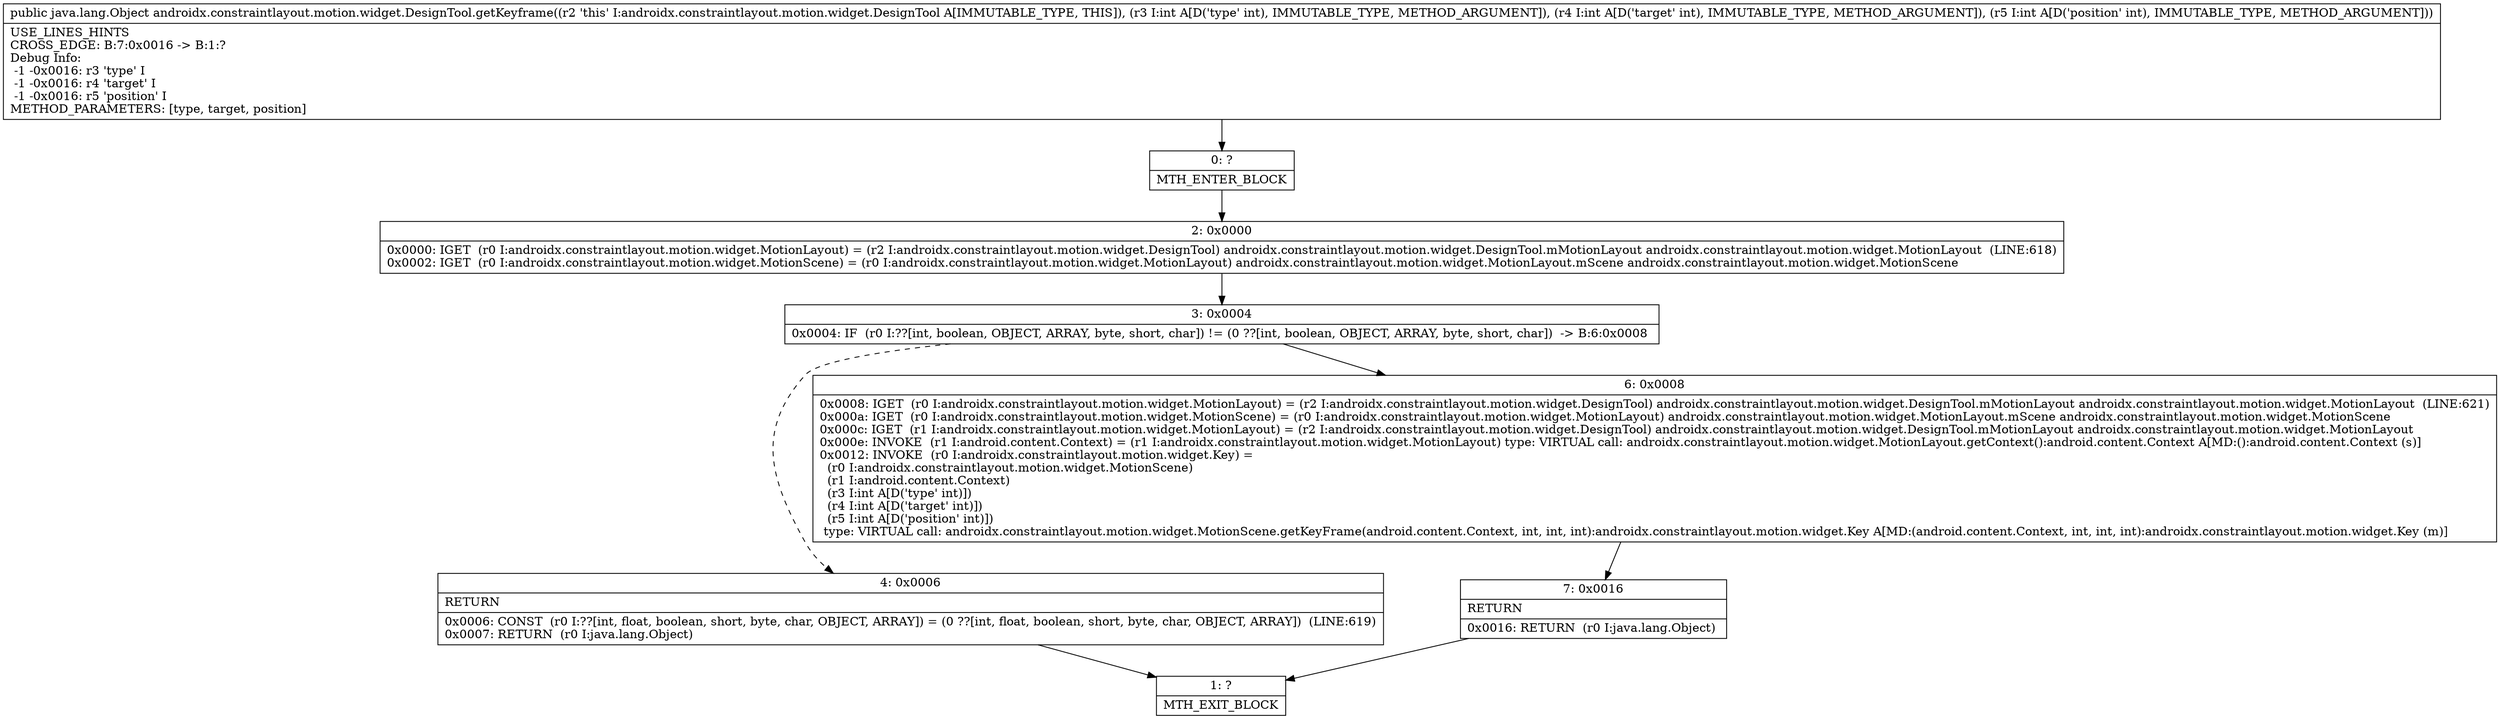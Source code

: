 digraph "CFG forandroidx.constraintlayout.motion.widget.DesignTool.getKeyframe(III)Ljava\/lang\/Object;" {
Node_0 [shape=record,label="{0\:\ ?|MTH_ENTER_BLOCK\l}"];
Node_2 [shape=record,label="{2\:\ 0x0000|0x0000: IGET  (r0 I:androidx.constraintlayout.motion.widget.MotionLayout) = (r2 I:androidx.constraintlayout.motion.widget.DesignTool) androidx.constraintlayout.motion.widget.DesignTool.mMotionLayout androidx.constraintlayout.motion.widget.MotionLayout  (LINE:618)\l0x0002: IGET  (r0 I:androidx.constraintlayout.motion.widget.MotionScene) = (r0 I:androidx.constraintlayout.motion.widget.MotionLayout) androidx.constraintlayout.motion.widget.MotionLayout.mScene androidx.constraintlayout.motion.widget.MotionScene \l}"];
Node_3 [shape=record,label="{3\:\ 0x0004|0x0004: IF  (r0 I:??[int, boolean, OBJECT, ARRAY, byte, short, char]) != (0 ??[int, boolean, OBJECT, ARRAY, byte, short, char])  \-\> B:6:0x0008 \l}"];
Node_4 [shape=record,label="{4\:\ 0x0006|RETURN\l|0x0006: CONST  (r0 I:??[int, float, boolean, short, byte, char, OBJECT, ARRAY]) = (0 ??[int, float, boolean, short, byte, char, OBJECT, ARRAY])  (LINE:619)\l0x0007: RETURN  (r0 I:java.lang.Object) \l}"];
Node_1 [shape=record,label="{1\:\ ?|MTH_EXIT_BLOCK\l}"];
Node_6 [shape=record,label="{6\:\ 0x0008|0x0008: IGET  (r0 I:androidx.constraintlayout.motion.widget.MotionLayout) = (r2 I:androidx.constraintlayout.motion.widget.DesignTool) androidx.constraintlayout.motion.widget.DesignTool.mMotionLayout androidx.constraintlayout.motion.widget.MotionLayout  (LINE:621)\l0x000a: IGET  (r0 I:androidx.constraintlayout.motion.widget.MotionScene) = (r0 I:androidx.constraintlayout.motion.widget.MotionLayout) androidx.constraintlayout.motion.widget.MotionLayout.mScene androidx.constraintlayout.motion.widget.MotionScene \l0x000c: IGET  (r1 I:androidx.constraintlayout.motion.widget.MotionLayout) = (r2 I:androidx.constraintlayout.motion.widget.DesignTool) androidx.constraintlayout.motion.widget.DesignTool.mMotionLayout androidx.constraintlayout.motion.widget.MotionLayout \l0x000e: INVOKE  (r1 I:android.content.Context) = (r1 I:androidx.constraintlayout.motion.widget.MotionLayout) type: VIRTUAL call: androidx.constraintlayout.motion.widget.MotionLayout.getContext():android.content.Context A[MD:():android.content.Context (s)]\l0x0012: INVOKE  (r0 I:androidx.constraintlayout.motion.widget.Key) = \l  (r0 I:androidx.constraintlayout.motion.widget.MotionScene)\l  (r1 I:android.content.Context)\l  (r3 I:int A[D('type' int)])\l  (r4 I:int A[D('target' int)])\l  (r5 I:int A[D('position' int)])\l type: VIRTUAL call: androidx.constraintlayout.motion.widget.MotionScene.getKeyFrame(android.content.Context, int, int, int):androidx.constraintlayout.motion.widget.Key A[MD:(android.content.Context, int, int, int):androidx.constraintlayout.motion.widget.Key (m)]\l}"];
Node_7 [shape=record,label="{7\:\ 0x0016|RETURN\l|0x0016: RETURN  (r0 I:java.lang.Object) \l}"];
MethodNode[shape=record,label="{public java.lang.Object androidx.constraintlayout.motion.widget.DesignTool.getKeyframe((r2 'this' I:androidx.constraintlayout.motion.widget.DesignTool A[IMMUTABLE_TYPE, THIS]), (r3 I:int A[D('type' int), IMMUTABLE_TYPE, METHOD_ARGUMENT]), (r4 I:int A[D('target' int), IMMUTABLE_TYPE, METHOD_ARGUMENT]), (r5 I:int A[D('position' int), IMMUTABLE_TYPE, METHOD_ARGUMENT]))  | USE_LINES_HINTS\lCROSS_EDGE: B:7:0x0016 \-\> B:1:?\lDebug Info:\l  \-1 \-0x0016: r3 'type' I\l  \-1 \-0x0016: r4 'target' I\l  \-1 \-0x0016: r5 'position' I\lMETHOD_PARAMETERS: [type, target, position]\l}"];
MethodNode -> Node_0;Node_0 -> Node_2;
Node_2 -> Node_3;
Node_3 -> Node_4[style=dashed];
Node_3 -> Node_6;
Node_4 -> Node_1;
Node_6 -> Node_7;
Node_7 -> Node_1;
}

